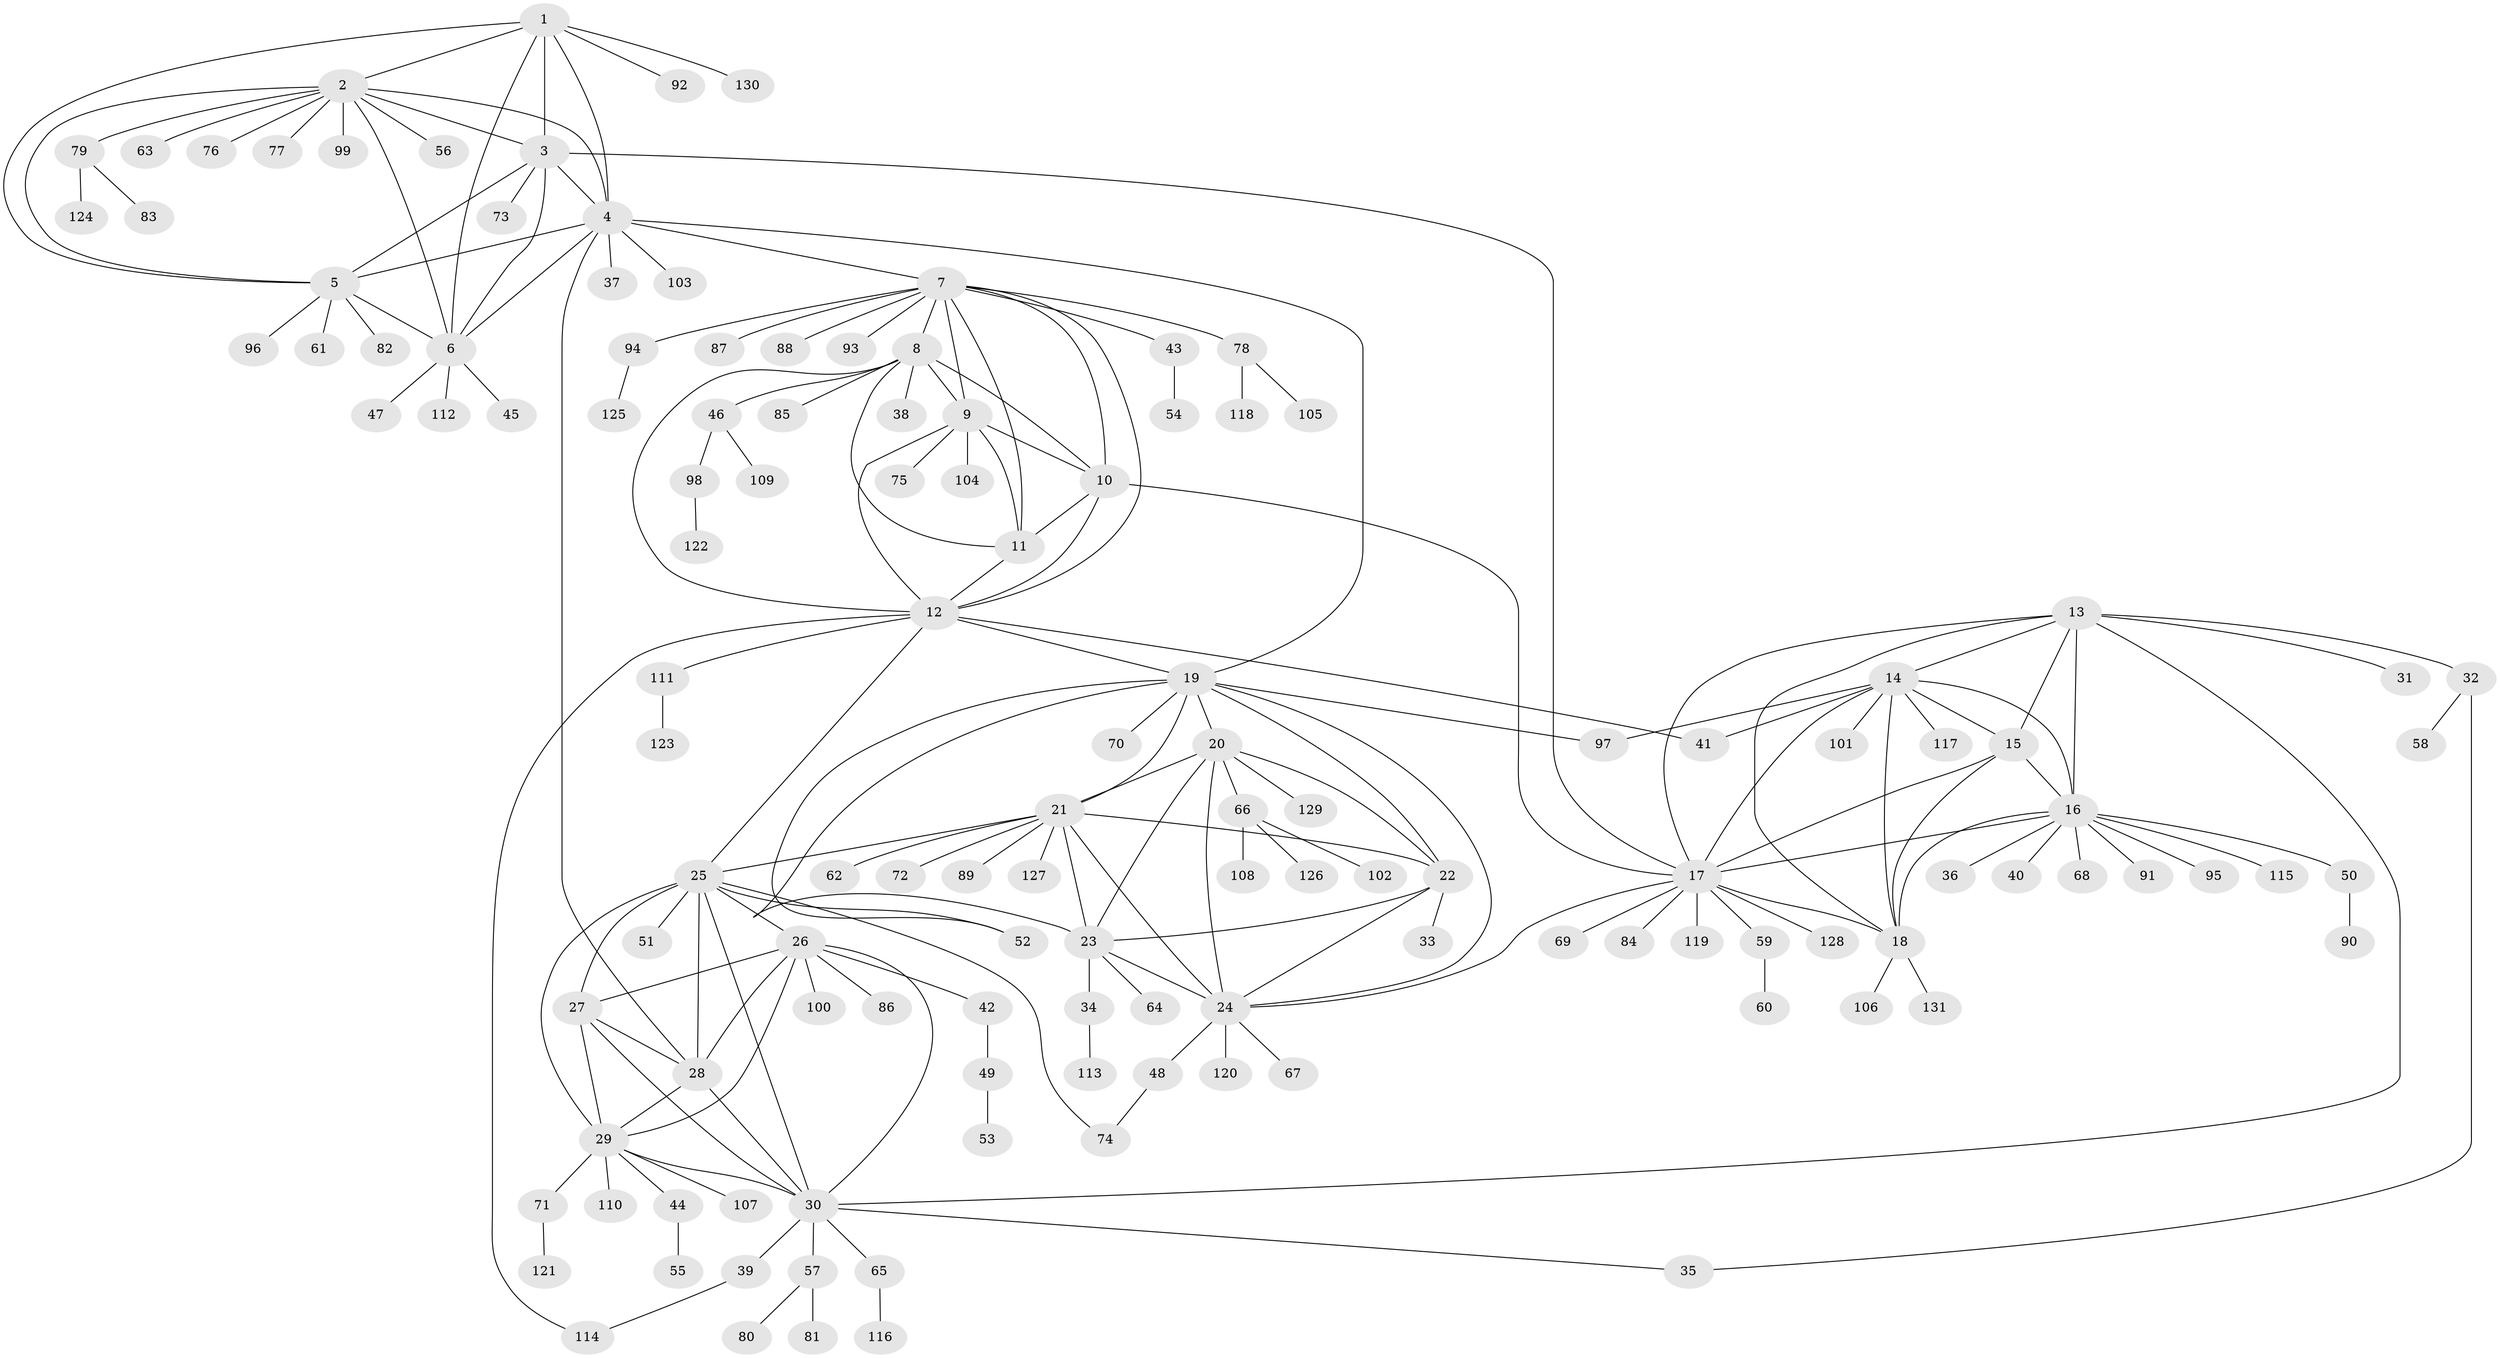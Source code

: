 // coarse degree distribution, {10: 0.019230769230769232, 4: 0.019230769230769232, 5: 0.07692307692307693, 6: 0.038461538461538464, 8: 0.038461538461538464, 1: 0.6538461538461539, 13: 0.019230769230769232, 15: 0.019230769230769232, 3: 0.038461538461538464, 2: 0.07692307692307693}
// Generated by graph-tools (version 1.1) at 2025/19/03/04/25 18:19:52]
// undirected, 131 vertices, 192 edges
graph export_dot {
graph [start="1"]
  node [color=gray90,style=filled];
  1;
  2;
  3;
  4;
  5;
  6;
  7;
  8;
  9;
  10;
  11;
  12;
  13;
  14;
  15;
  16;
  17;
  18;
  19;
  20;
  21;
  22;
  23;
  24;
  25;
  26;
  27;
  28;
  29;
  30;
  31;
  32;
  33;
  34;
  35;
  36;
  37;
  38;
  39;
  40;
  41;
  42;
  43;
  44;
  45;
  46;
  47;
  48;
  49;
  50;
  51;
  52;
  53;
  54;
  55;
  56;
  57;
  58;
  59;
  60;
  61;
  62;
  63;
  64;
  65;
  66;
  67;
  68;
  69;
  70;
  71;
  72;
  73;
  74;
  75;
  76;
  77;
  78;
  79;
  80;
  81;
  82;
  83;
  84;
  85;
  86;
  87;
  88;
  89;
  90;
  91;
  92;
  93;
  94;
  95;
  96;
  97;
  98;
  99;
  100;
  101;
  102;
  103;
  104;
  105;
  106;
  107;
  108;
  109;
  110;
  111;
  112;
  113;
  114;
  115;
  116;
  117;
  118;
  119;
  120;
  121;
  122;
  123;
  124;
  125;
  126;
  127;
  128;
  129;
  130;
  131;
  1 -- 2;
  1 -- 3;
  1 -- 4;
  1 -- 5;
  1 -- 6;
  1 -- 92;
  1 -- 130;
  2 -- 3;
  2 -- 4;
  2 -- 5;
  2 -- 6;
  2 -- 56;
  2 -- 63;
  2 -- 76;
  2 -- 77;
  2 -- 79;
  2 -- 99;
  3 -- 4;
  3 -- 5;
  3 -- 6;
  3 -- 17;
  3 -- 73;
  4 -- 5;
  4 -- 6;
  4 -- 7;
  4 -- 19;
  4 -- 28;
  4 -- 37;
  4 -- 103;
  5 -- 6;
  5 -- 61;
  5 -- 82;
  5 -- 96;
  6 -- 45;
  6 -- 47;
  6 -- 112;
  7 -- 8;
  7 -- 9;
  7 -- 10;
  7 -- 11;
  7 -- 12;
  7 -- 43;
  7 -- 78;
  7 -- 87;
  7 -- 88;
  7 -- 93;
  7 -- 94;
  8 -- 9;
  8 -- 10;
  8 -- 11;
  8 -- 12;
  8 -- 38;
  8 -- 46;
  8 -- 85;
  9 -- 10;
  9 -- 11;
  9 -- 12;
  9 -- 75;
  9 -- 104;
  10 -- 11;
  10 -- 12;
  10 -- 17;
  11 -- 12;
  12 -- 19;
  12 -- 25;
  12 -- 41;
  12 -- 111;
  12 -- 114;
  13 -- 14;
  13 -- 15;
  13 -- 16;
  13 -- 17;
  13 -- 18;
  13 -- 30;
  13 -- 31;
  13 -- 32;
  14 -- 15;
  14 -- 16;
  14 -- 17;
  14 -- 18;
  14 -- 41;
  14 -- 97;
  14 -- 101;
  14 -- 117;
  15 -- 16;
  15 -- 17;
  15 -- 18;
  16 -- 17;
  16 -- 18;
  16 -- 36;
  16 -- 40;
  16 -- 50;
  16 -- 68;
  16 -- 91;
  16 -- 95;
  16 -- 115;
  17 -- 18;
  17 -- 24;
  17 -- 59;
  17 -- 69;
  17 -- 84;
  17 -- 119;
  17 -- 128;
  18 -- 106;
  18 -- 131;
  19 -- 20;
  19 -- 21;
  19 -- 22;
  19 -- 23;
  19 -- 24;
  19 -- 52;
  19 -- 70;
  19 -- 97;
  20 -- 21;
  20 -- 22;
  20 -- 23;
  20 -- 24;
  20 -- 66;
  20 -- 129;
  21 -- 22;
  21 -- 23;
  21 -- 24;
  21 -- 25;
  21 -- 62;
  21 -- 72;
  21 -- 89;
  21 -- 127;
  22 -- 23;
  22 -- 24;
  22 -- 33;
  23 -- 24;
  23 -- 34;
  23 -- 64;
  24 -- 48;
  24 -- 67;
  24 -- 120;
  25 -- 26;
  25 -- 27;
  25 -- 28;
  25 -- 29;
  25 -- 30;
  25 -- 51;
  25 -- 52;
  25 -- 74;
  26 -- 27;
  26 -- 28;
  26 -- 29;
  26 -- 30;
  26 -- 42;
  26 -- 86;
  26 -- 100;
  27 -- 28;
  27 -- 29;
  27 -- 30;
  28 -- 29;
  28 -- 30;
  29 -- 30;
  29 -- 44;
  29 -- 71;
  29 -- 107;
  29 -- 110;
  30 -- 35;
  30 -- 39;
  30 -- 57;
  30 -- 65;
  32 -- 35;
  32 -- 58;
  34 -- 113;
  39 -- 114;
  42 -- 49;
  43 -- 54;
  44 -- 55;
  46 -- 98;
  46 -- 109;
  48 -- 74;
  49 -- 53;
  50 -- 90;
  57 -- 80;
  57 -- 81;
  59 -- 60;
  65 -- 116;
  66 -- 102;
  66 -- 108;
  66 -- 126;
  71 -- 121;
  78 -- 105;
  78 -- 118;
  79 -- 83;
  79 -- 124;
  94 -- 125;
  98 -- 122;
  111 -- 123;
}
